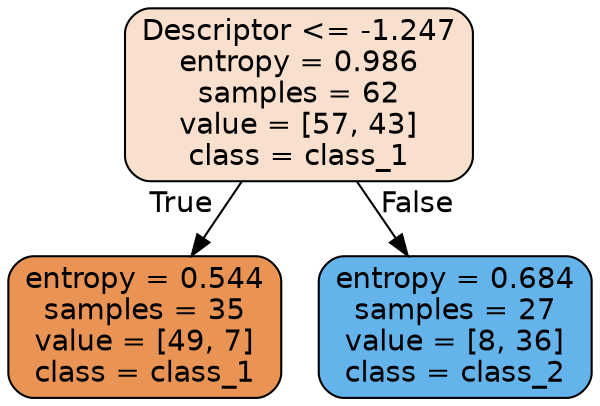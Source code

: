 digraph Tree {
node [shape=box, style="filled, rounded", color="black", fontname="helvetica"] ;
edge [fontname="helvetica"] ;
0 [label="Descriptor <= -1.247\nentropy = 0.986\nsamples = 62\nvalue = [57, 43]\nclass = class_1", fillcolor="#f9e0ce"] ;
1 [label="entropy = 0.544\nsamples = 35\nvalue = [49, 7]\nclass = class_1", fillcolor="#e99355"] ;
0 -> 1 [labeldistance=2.5, labelangle=45, headlabel="True"] ;
2 [label="entropy = 0.684\nsamples = 27\nvalue = [8, 36]\nclass = class_2", fillcolor="#65b3eb"] ;
0 -> 2 [labeldistance=2.5, labelangle=-45, headlabel="False"] ;
}